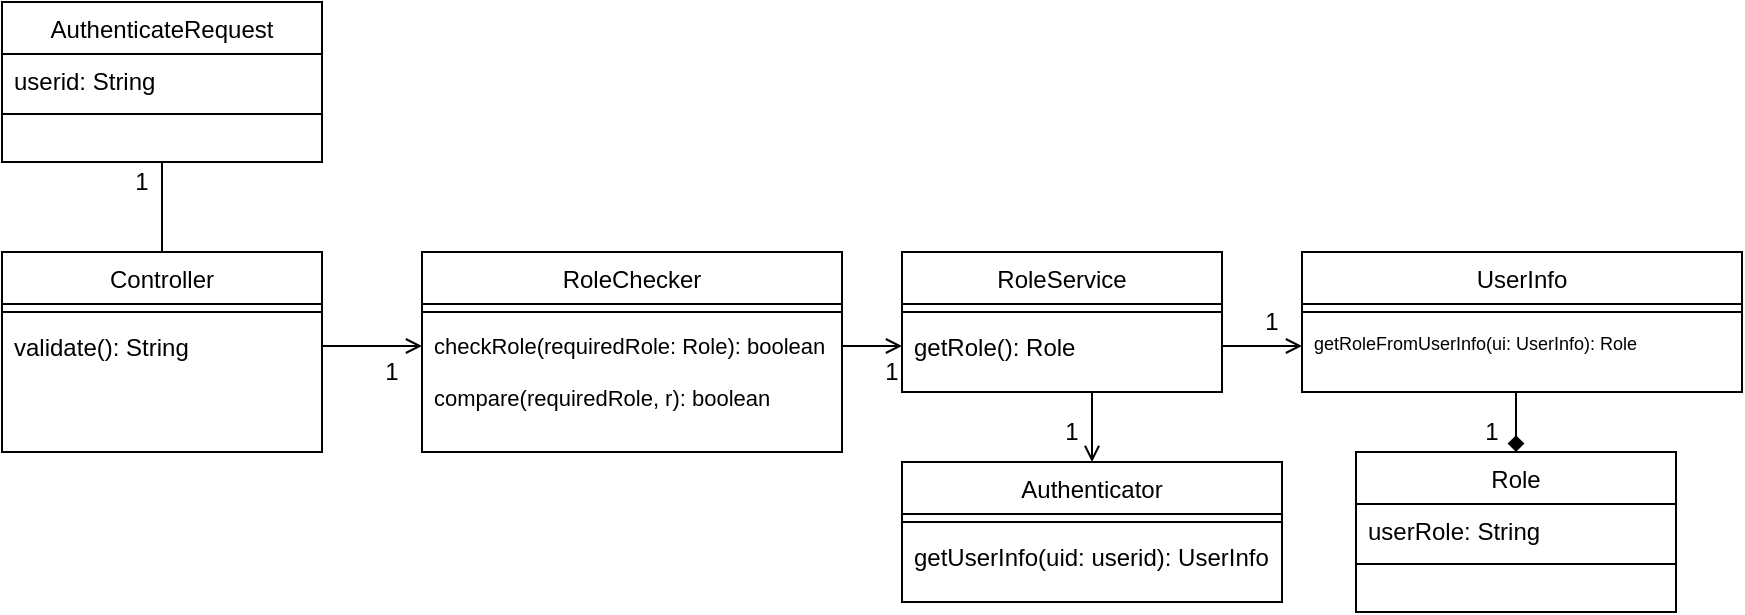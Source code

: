 <mxfile version="14.6.11" type="device"><diagram id="KY6EoH2cZnEJuvw9yt84" name="Page-1"><mxGraphModel dx="1038" dy="523" grid="1" gridSize="10" guides="1" tooltips="1" connect="1" arrows="1" fold="1" page="1" pageScale="1" pageWidth="827" pageHeight="1169" math="0" shadow="0"><root><mxCell id="0"/><mxCell id="1" parent="0"/><mxCell id="5NG00ytr4wmOdvshCCIo-5" value="Controller" style="swimlane;fontStyle=0;align=center;verticalAlign=top;childLayout=stackLayout;horizontal=1;startSize=26;horizontalStack=0;resizeParent=1;resizeLast=0;collapsible=1;marginBottom=0;rounded=0;shadow=0;strokeWidth=1;" parent="1" vertex="1"><mxGeometry x="150" y="235" width="160" height="100" as="geometry"><mxRectangle x="550" y="140" width="160" height="26" as="alternateBounds"/></mxGeometry></mxCell><mxCell id="5NG00ytr4wmOdvshCCIo-6" value="" style="line;html=1;strokeWidth=1;align=left;verticalAlign=middle;spacingTop=-1;spacingLeft=3;spacingRight=3;rotatable=0;labelPosition=right;points=[];portConstraint=eastwest;" parent="5NG00ytr4wmOdvshCCIo-5" vertex="1"><mxGeometry y="26" width="160" height="8" as="geometry"/></mxCell><mxCell id="5NG00ytr4wmOdvshCCIo-7" value="validate(): String" style="text;align=left;verticalAlign=top;spacingLeft=4;spacingRight=4;overflow=hidden;rotatable=0;points=[[0,0.5],[1,0.5]];portConstraint=eastwest;" parent="5NG00ytr4wmOdvshCCIo-5" vertex="1"><mxGeometry y="34" width="160" height="26" as="geometry"/></mxCell><mxCell id="5NG00ytr4wmOdvshCCIo-9" value="RoleChecker" style="swimlane;fontStyle=0;align=center;verticalAlign=top;childLayout=stackLayout;horizontal=1;startSize=26;horizontalStack=0;resizeParent=1;resizeLast=0;collapsible=1;marginBottom=0;rounded=0;shadow=0;strokeWidth=1;" parent="1" vertex="1"><mxGeometry x="360" y="235" width="210" height="100" as="geometry"><mxRectangle x="550" y="140" width="160" height="26" as="alternateBounds"/></mxGeometry></mxCell><mxCell id="5NG00ytr4wmOdvshCCIo-10" value="" style="line;html=1;strokeWidth=1;align=left;verticalAlign=middle;spacingTop=-1;spacingLeft=3;spacingRight=3;rotatable=0;labelPosition=right;points=[];portConstraint=eastwest;" parent="5NG00ytr4wmOdvshCCIo-9" vertex="1"><mxGeometry y="26" width="210" height="8" as="geometry"/></mxCell><mxCell id="5NG00ytr4wmOdvshCCIo-11" value="checkRole(requiredRole: Role): boolean" style="text;align=left;verticalAlign=top;spacingLeft=4;spacingRight=4;overflow=hidden;rotatable=0;points=[[0,0.5],[1,0.5]];portConstraint=eastwest;fontSize=11;" parent="5NG00ytr4wmOdvshCCIo-9" vertex="1"><mxGeometry y="34" width="210" height="26" as="geometry"/></mxCell><mxCell id="5NG00ytr4wmOdvshCCIo-37" value="compare(requiredRole, r): boolean" style="text;align=left;verticalAlign=top;spacingLeft=4;spacingRight=4;overflow=hidden;rotatable=0;points=[[0,0.5],[1,0.5]];portConstraint=eastwest;fontSize=11;" parent="5NG00ytr4wmOdvshCCIo-9" vertex="1"><mxGeometry y="60" width="210" height="26" as="geometry"/></mxCell><mxCell id="5NG00ytr4wmOdvshCCIo-45" style="edgeStyle=orthogonalEdgeStyle;rounded=0;orthogonalLoop=1;jettySize=auto;html=1;exitX=0.5;exitY=1;exitDx=0;exitDy=0;entryX=0.5;entryY=0;entryDx=0;entryDy=0;fontSize=9;endArrow=open;endFill=0;" parent="1" source="5NG00ytr4wmOdvshCCIo-15" target="5NG00ytr4wmOdvshCCIo-21" edge="1"><mxGeometry relative="1" as="geometry"/></mxCell><mxCell id="5NG00ytr4wmOdvshCCIo-46" style="edgeStyle=orthogonalEdgeStyle;rounded=0;orthogonalLoop=1;jettySize=auto;html=1;entryX=0;entryY=0.5;entryDx=0;entryDy=0;fontSize=9;endArrow=open;endFill=0;exitX=1;exitY=0.5;exitDx=0;exitDy=0;" parent="1" source="5NG00ytr4wmOdvshCCIo-17" target="5NG00ytr4wmOdvshCCIo-20" edge="1"><mxGeometry relative="1" as="geometry"/></mxCell><mxCell id="5NG00ytr4wmOdvshCCIo-15" value="RoleService" style="swimlane;fontStyle=0;align=center;verticalAlign=top;childLayout=stackLayout;horizontal=1;startSize=26;horizontalStack=0;resizeParent=1;resizeLast=0;collapsible=1;marginBottom=0;rounded=0;shadow=0;strokeWidth=1;" parent="1" vertex="1"><mxGeometry x="600" y="235" width="160" height="70" as="geometry"><mxRectangle x="550" y="140" width="160" height="26" as="alternateBounds"/></mxGeometry></mxCell><mxCell id="5NG00ytr4wmOdvshCCIo-16" value="" style="line;html=1;strokeWidth=1;align=left;verticalAlign=middle;spacingTop=-1;spacingLeft=3;spacingRight=3;rotatable=0;labelPosition=right;points=[];portConstraint=eastwest;" parent="5NG00ytr4wmOdvshCCIo-15" vertex="1"><mxGeometry y="26" width="160" height="8" as="geometry"/></mxCell><mxCell id="5NG00ytr4wmOdvshCCIo-17" value="getRole(): Role" style="text;align=left;verticalAlign=top;spacingLeft=4;spacingRight=4;overflow=hidden;rotatable=0;points=[[0,0.5],[1,0.5]];portConstraint=eastwest;" parent="5NG00ytr4wmOdvshCCIo-15" vertex="1"><mxGeometry y="34" width="160" height="26" as="geometry"/></mxCell><mxCell id="5NG00ytr4wmOdvshCCIo-47" style="edgeStyle=orthogonalEdgeStyle;rounded=0;orthogonalLoop=1;jettySize=auto;html=1;exitX=0.5;exitY=1;exitDx=0;exitDy=0;entryX=0.5;entryY=0;entryDx=0;entryDy=0;fontSize=9;endArrow=diamond;endFill=1;" parent="1" source="5NG00ytr4wmOdvshCCIo-18" target="5NG00ytr4wmOdvshCCIo-39" edge="1"><mxGeometry relative="1" as="geometry"/></mxCell><mxCell id="5NG00ytr4wmOdvshCCIo-18" value="UserInfo" style="swimlane;fontStyle=0;align=center;verticalAlign=top;childLayout=stackLayout;horizontal=1;startSize=26;horizontalStack=0;resizeParent=1;resizeLast=0;collapsible=1;marginBottom=0;rounded=0;shadow=0;strokeWidth=1;" parent="1" vertex="1"><mxGeometry x="800" y="235" width="220" height="70" as="geometry"><mxRectangle x="550" y="140" width="160" height="26" as="alternateBounds"/></mxGeometry></mxCell><mxCell id="5NG00ytr4wmOdvshCCIo-19" value="" style="line;html=1;strokeWidth=1;align=left;verticalAlign=middle;spacingTop=-1;spacingLeft=3;spacingRight=3;rotatable=0;labelPosition=right;points=[];portConstraint=eastwest;" parent="5NG00ytr4wmOdvshCCIo-18" vertex="1"><mxGeometry y="26" width="220" height="8" as="geometry"/></mxCell><mxCell id="5NG00ytr4wmOdvshCCIo-20" value="getRoleFromUserInfo(ui: UserInfo): Role" style="text;align=left;verticalAlign=top;spacingLeft=4;spacingRight=4;overflow=hidden;rotatable=0;points=[[0,0.5],[1,0.5]];portConstraint=eastwest;fontSize=9;" parent="5NG00ytr4wmOdvshCCIo-18" vertex="1"><mxGeometry y="34" width="220" height="26" as="geometry"/></mxCell><mxCell id="5NG00ytr4wmOdvshCCIo-21" value="Authenticator" style="swimlane;fontStyle=0;align=center;verticalAlign=top;childLayout=stackLayout;horizontal=1;startSize=26;horizontalStack=0;resizeParent=1;resizeLast=0;collapsible=1;marginBottom=0;rounded=0;shadow=0;strokeWidth=1;" parent="1" vertex="1"><mxGeometry x="600" y="340" width="190" height="70" as="geometry"><mxRectangle x="550" y="140" width="160" height="26" as="alternateBounds"/></mxGeometry></mxCell><mxCell id="5NG00ytr4wmOdvshCCIo-22" value="" style="line;html=1;strokeWidth=1;align=left;verticalAlign=middle;spacingTop=-1;spacingLeft=3;spacingRight=3;rotatable=0;labelPosition=right;points=[];portConstraint=eastwest;" parent="5NG00ytr4wmOdvshCCIo-21" vertex="1"><mxGeometry y="26" width="190" height="8" as="geometry"/></mxCell><mxCell id="5NG00ytr4wmOdvshCCIo-23" value="getUserInfo(uid: userid): UserInfo" style="text;align=left;verticalAlign=top;spacingLeft=4;spacingRight=4;overflow=hidden;rotatable=0;points=[[0,0.5],[1,0.5]];portConstraint=eastwest;" parent="5NG00ytr4wmOdvshCCIo-21" vertex="1"><mxGeometry y="34" width="190" height="26" as="geometry"/></mxCell><mxCell id="5NG00ytr4wmOdvshCCIo-42" style="edgeStyle=orthogonalEdgeStyle;rounded=0;orthogonalLoop=1;jettySize=auto;html=1;exitX=0.5;exitY=1;exitDx=0;exitDy=0;entryX=0.5;entryY=0;entryDx=0;entryDy=0;fontSize=9;endArrow=none;endFill=0;" parent="1" source="5NG00ytr4wmOdvshCCIo-33" target="5NG00ytr4wmOdvshCCIo-5" edge="1"><mxGeometry relative="1" as="geometry"/></mxCell><mxCell id="5NG00ytr4wmOdvshCCIo-33" value="AuthenticateRequest" style="swimlane;fontStyle=0;align=center;verticalAlign=top;childLayout=stackLayout;horizontal=1;startSize=26;horizontalStack=0;resizeParent=1;resizeLast=0;collapsible=1;marginBottom=0;rounded=0;shadow=0;strokeWidth=1;" parent="1" vertex="1"><mxGeometry x="150" y="110" width="160" height="80" as="geometry"><mxRectangle x="220" y="120" width="160" height="26" as="alternateBounds"/></mxGeometry></mxCell><mxCell id="5NG00ytr4wmOdvshCCIo-34" value="userid: String" style="text;align=left;verticalAlign=top;spacingLeft=4;spacingRight=4;overflow=hidden;rotatable=0;points=[[0,0.5],[1,0.5]];portConstraint=eastwest;rounded=0;shadow=0;html=0;" parent="5NG00ytr4wmOdvshCCIo-33" vertex="1"><mxGeometry y="26" width="160" height="26" as="geometry"/></mxCell><mxCell id="5NG00ytr4wmOdvshCCIo-35" value="" style="line;html=1;strokeWidth=1;align=left;verticalAlign=middle;spacingTop=-1;spacingLeft=3;spacingRight=3;rotatable=0;labelPosition=right;points=[];portConstraint=eastwest;" parent="5NG00ytr4wmOdvshCCIo-33" vertex="1"><mxGeometry y="52" width="160" height="8" as="geometry"/></mxCell><mxCell id="5NG00ytr4wmOdvshCCIo-39" value="Role" style="swimlane;fontStyle=0;align=center;verticalAlign=top;childLayout=stackLayout;horizontal=1;startSize=26;horizontalStack=0;resizeParent=1;resizeLast=0;collapsible=1;marginBottom=0;rounded=0;shadow=0;strokeWidth=1;" parent="1" vertex="1"><mxGeometry x="827" y="335" width="160" height="80" as="geometry"><mxRectangle x="220" y="120" width="160" height="26" as="alternateBounds"/></mxGeometry></mxCell><mxCell id="5NG00ytr4wmOdvshCCIo-40" value="userRole: String" style="text;align=left;verticalAlign=top;spacingLeft=4;spacingRight=4;overflow=hidden;rotatable=0;points=[[0,0.5],[1,0.5]];portConstraint=eastwest;rounded=0;shadow=0;html=0;" parent="5NG00ytr4wmOdvshCCIo-39" vertex="1"><mxGeometry y="26" width="160" height="26" as="geometry"/></mxCell><mxCell id="5NG00ytr4wmOdvshCCIo-41" value="" style="line;html=1;strokeWidth=1;align=left;verticalAlign=middle;spacingTop=-1;spacingLeft=3;spacingRight=3;rotatable=0;labelPosition=right;points=[];portConstraint=eastwest;" parent="5NG00ytr4wmOdvshCCIo-39" vertex="1"><mxGeometry y="52" width="160" height="8" as="geometry"/></mxCell><mxCell id="5NG00ytr4wmOdvshCCIo-43" style="edgeStyle=orthogonalEdgeStyle;rounded=0;orthogonalLoop=1;jettySize=auto;html=1;exitX=1;exitY=0.5;exitDx=0;exitDy=0;entryX=0;entryY=0.5;entryDx=0;entryDy=0;fontSize=9;endArrow=open;endFill=0;" parent="1" source="5NG00ytr4wmOdvshCCIo-7" target="5NG00ytr4wmOdvshCCIo-11" edge="1"><mxGeometry relative="1" as="geometry"><mxPoint x="313.57" y="311.612" as="targetPoint"/></mxGeometry></mxCell><mxCell id="5NG00ytr4wmOdvshCCIo-44" style="edgeStyle=orthogonalEdgeStyle;rounded=0;orthogonalLoop=1;jettySize=auto;html=1;exitX=1;exitY=0.5;exitDx=0;exitDy=0;entryX=0;entryY=0.5;entryDx=0;entryDy=0;fontSize=9;endArrow=open;endFill=0;" parent="1" source="5NG00ytr4wmOdvshCCIo-11" target="5NG00ytr4wmOdvshCCIo-17" edge="1"><mxGeometry relative="1" as="geometry"/></mxCell><mxCell id="r79qCBr3w4eQ65jeabWy-1" value="1" style="text;html=1;strokeColor=none;fillColor=none;align=center;verticalAlign=middle;whiteSpace=wrap;rounded=0;" vertex="1" parent="1"><mxGeometry x="200" y="190" width="40" height="20" as="geometry"/></mxCell><mxCell id="r79qCBr3w4eQ65jeabWy-3" value="1" style="text;html=1;strokeColor=none;fillColor=none;align=center;verticalAlign=middle;whiteSpace=wrap;rounded=0;" vertex="1" parent="1"><mxGeometry x="340" y="285" width="10" height="20" as="geometry"/></mxCell><mxCell id="r79qCBr3w4eQ65jeabWy-5" value="1" style="text;html=1;strokeColor=none;fillColor=none;align=center;verticalAlign=middle;whiteSpace=wrap;rounded=0;" vertex="1" parent="1"><mxGeometry x="590" y="285" width="10" height="20" as="geometry"/></mxCell><mxCell id="r79qCBr3w4eQ65jeabWy-6" value="1" style="text;html=1;strokeColor=none;fillColor=none;align=center;verticalAlign=middle;whiteSpace=wrap;rounded=0;" vertex="1" parent="1"><mxGeometry x="680" y="315" width="10" height="20" as="geometry"/></mxCell><mxCell id="r79qCBr3w4eQ65jeabWy-7" value="1" style="text;html=1;strokeColor=none;fillColor=none;align=center;verticalAlign=middle;whiteSpace=wrap;rounded=0;" vertex="1" parent="1"><mxGeometry x="890" y="315" width="10" height="20" as="geometry"/></mxCell><mxCell id="r79qCBr3w4eQ65jeabWy-8" value="1" style="text;html=1;strokeColor=none;fillColor=none;align=center;verticalAlign=middle;whiteSpace=wrap;rounded=0;" vertex="1" parent="1"><mxGeometry x="780" y="260" width="10" height="20" as="geometry"/></mxCell></root></mxGraphModel></diagram></mxfile>